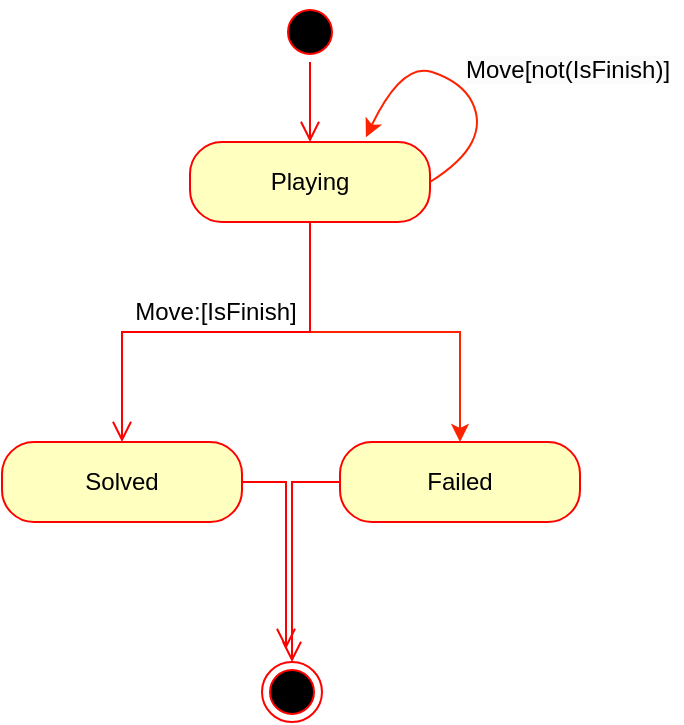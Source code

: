 <mxfile version="23.1.5" type="device">
  <diagram name="Page-1" id="Su3svU2oRkBJzdI22Vnn">
    <mxGraphModel dx="474" dy="261" grid="1" gridSize="10" guides="1" tooltips="1" connect="1" arrows="1" fold="1" page="1" pageScale="1" pageWidth="827" pageHeight="1169" math="0" shadow="0">
      <root>
        <mxCell id="0" />
        <mxCell id="1" parent="0" />
        <mxCell id="Y586okis242ZwreC0nFZ-1" value="" style="ellipse;html=1;shape=endState;fillColor=#000000;strokeColor=#ff0000;" vertex="1" parent="1">
          <mxGeometry x="450" y="480" width="30" height="30" as="geometry" />
        </mxCell>
        <mxCell id="Y586okis242ZwreC0nFZ-2" value="" style="ellipse;html=1;shape=startState;fillColor=#000000;strokeColor=#ff0000;" vertex="1" parent="1">
          <mxGeometry x="459" y="150" width="30" height="30" as="geometry" />
        </mxCell>
        <mxCell id="Y586okis242ZwreC0nFZ-3" value="" style="edgeStyle=orthogonalEdgeStyle;html=1;verticalAlign=bottom;endArrow=open;endSize=8;strokeColor=#ff0000;rounded=0;" edge="1" source="Y586okis242ZwreC0nFZ-2" parent="1" target="Y586okis242ZwreC0nFZ-5">
          <mxGeometry relative="1" as="geometry">
            <mxPoint x="390" y="210" as="targetPoint" />
            <Array as="points">
              <mxPoint x="474" y="170" />
              <mxPoint x="474" y="170" />
            </Array>
          </mxGeometry>
        </mxCell>
        <mxCell id="Y586okis242ZwreC0nFZ-12" style="edgeStyle=orthogonalEdgeStyle;rounded=0;orthogonalLoop=1;jettySize=auto;html=1;entryX=0.5;entryY=0;entryDx=0;entryDy=0;strokeColor=#FF2200;" edge="1" parent="1" source="Y586okis242ZwreC0nFZ-5" target="Y586okis242ZwreC0nFZ-9">
          <mxGeometry relative="1" as="geometry" />
        </mxCell>
        <mxCell id="Y586okis242ZwreC0nFZ-5" value="Playing" style="rounded=1;whiteSpace=wrap;html=1;arcSize=40;fontColor=#000000;fillColor=#ffffc0;strokeColor=#ff0000;" vertex="1" parent="1">
          <mxGeometry x="414" y="220" width="120" height="40" as="geometry" />
        </mxCell>
        <mxCell id="Y586okis242ZwreC0nFZ-8" value="" style="edgeStyle=orthogonalEdgeStyle;html=1;verticalAlign=bottom;endArrow=open;endSize=8;strokeColor=#ff0000;rounded=0;entryX=0.4;entryY=-0.217;entryDx=0;entryDy=0;entryPerimeter=0;" edge="1" source="Y586okis242ZwreC0nFZ-7" parent="1" target="Y586okis242ZwreC0nFZ-1">
          <mxGeometry relative="1" as="geometry">
            <mxPoint x="414" y="440" as="targetPoint" />
          </mxGeometry>
        </mxCell>
        <mxCell id="Y586okis242ZwreC0nFZ-9" value="Failed" style="rounded=1;whiteSpace=wrap;html=1;arcSize=40;fontColor=#000000;fillColor=#ffffc0;strokeColor=#ff0000;" vertex="1" parent="1">
          <mxGeometry x="489" y="370" width="120" height="40" as="geometry" />
        </mxCell>
        <mxCell id="Y586okis242ZwreC0nFZ-10" value="" style="edgeStyle=orthogonalEdgeStyle;html=1;verticalAlign=bottom;endArrow=open;endSize=8;strokeColor=#ff0000;rounded=0;entryX=0.5;entryY=0;entryDx=0;entryDy=0;" edge="1" source="Y586okis242ZwreC0nFZ-9" parent="1" target="Y586okis242ZwreC0nFZ-1">
          <mxGeometry relative="1" as="geometry">
            <mxPoint x="590" y="440" as="targetPoint" />
          </mxGeometry>
        </mxCell>
        <mxCell id="Y586okis242ZwreC0nFZ-11" value="" style="edgeStyle=orthogonalEdgeStyle;html=1;verticalAlign=bottom;endArrow=open;endSize=8;strokeColor=#ff0000;rounded=0;" edge="1" parent="1" source="Y586okis242ZwreC0nFZ-5" target="Y586okis242ZwreC0nFZ-7">
          <mxGeometry relative="1" as="geometry">
            <mxPoint x="340" y="380" as="targetPoint" />
            <mxPoint x="414" y="240" as="sourcePoint" />
          </mxGeometry>
        </mxCell>
        <mxCell id="Y586okis242ZwreC0nFZ-7" value="Solved" style="rounded=1;whiteSpace=wrap;html=1;arcSize=40;fontColor=#000000;fillColor=#ffffc0;strokeColor=#ff0000;" vertex="1" parent="1">
          <mxGeometry x="320" y="370" width="120" height="40" as="geometry" />
        </mxCell>
        <mxCell id="Y586okis242ZwreC0nFZ-14" value="Move:[IsFinish]" style="text;html=1;align=center;verticalAlign=middle;whiteSpace=wrap;rounded=0;" vertex="1" parent="1">
          <mxGeometry x="380" y="290" width="94" height="30" as="geometry" />
        </mxCell>
        <mxCell id="Y586okis242ZwreC0nFZ-16" value="" style="curved=1;endArrow=classic;html=1;rounded=0;entryX=0.733;entryY=-0.06;entryDx=0;entryDy=0;entryPerimeter=0;strokeColor=#FF2200;" edge="1" parent="1" target="Y586okis242ZwreC0nFZ-5">
          <mxGeometry width="50" height="50" relative="1" as="geometry">
            <mxPoint x="534" y="240" as="sourcePoint" />
            <mxPoint x="584" y="190" as="targetPoint" />
            <Array as="points">
              <mxPoint x="550" y="230" />
              <mxPoint x="560" y="210" />
              <mxPoint x="550" y="190" />
              <mxPoint x="520" y="180" />
            </Array>
          </mxGeometry>
        </mxCell>
        <mxCell id="Y586okis242ZwreC0nFZ-17" value="&lt;span style=&quot;color: rgb(0, 0, 0); font-family: Helvetica; font-size: 12px; font-style: normal; font-variant-ligatures: normal; font-variant-caps: normal; font-weight: 400; letter-spacing: normal; orphans: 2; text-align: center; text-indent: 0px; text-transform: none; widows: 2; word-spacing: 0px; -webkit-text-stroke-width: 0px; background-color: rgb(251, 251, 251); text-decoration-thickness: initial; text-decoration-style: initial; text-decoration-color: initial; float: none; display: inline !important;&quot;&gt;Move[not(IsFinish)]&lt;/span&gt;" style="text;whiteSpace=wrap;html=1;" vertex="1" parent="1">
          <mxGeometry x="550" y="170" width="110" height="40" as="geometry" />
        </mxCell>
      </root>
    </mxGraphModel>
  </diagram>
</mxfile>
